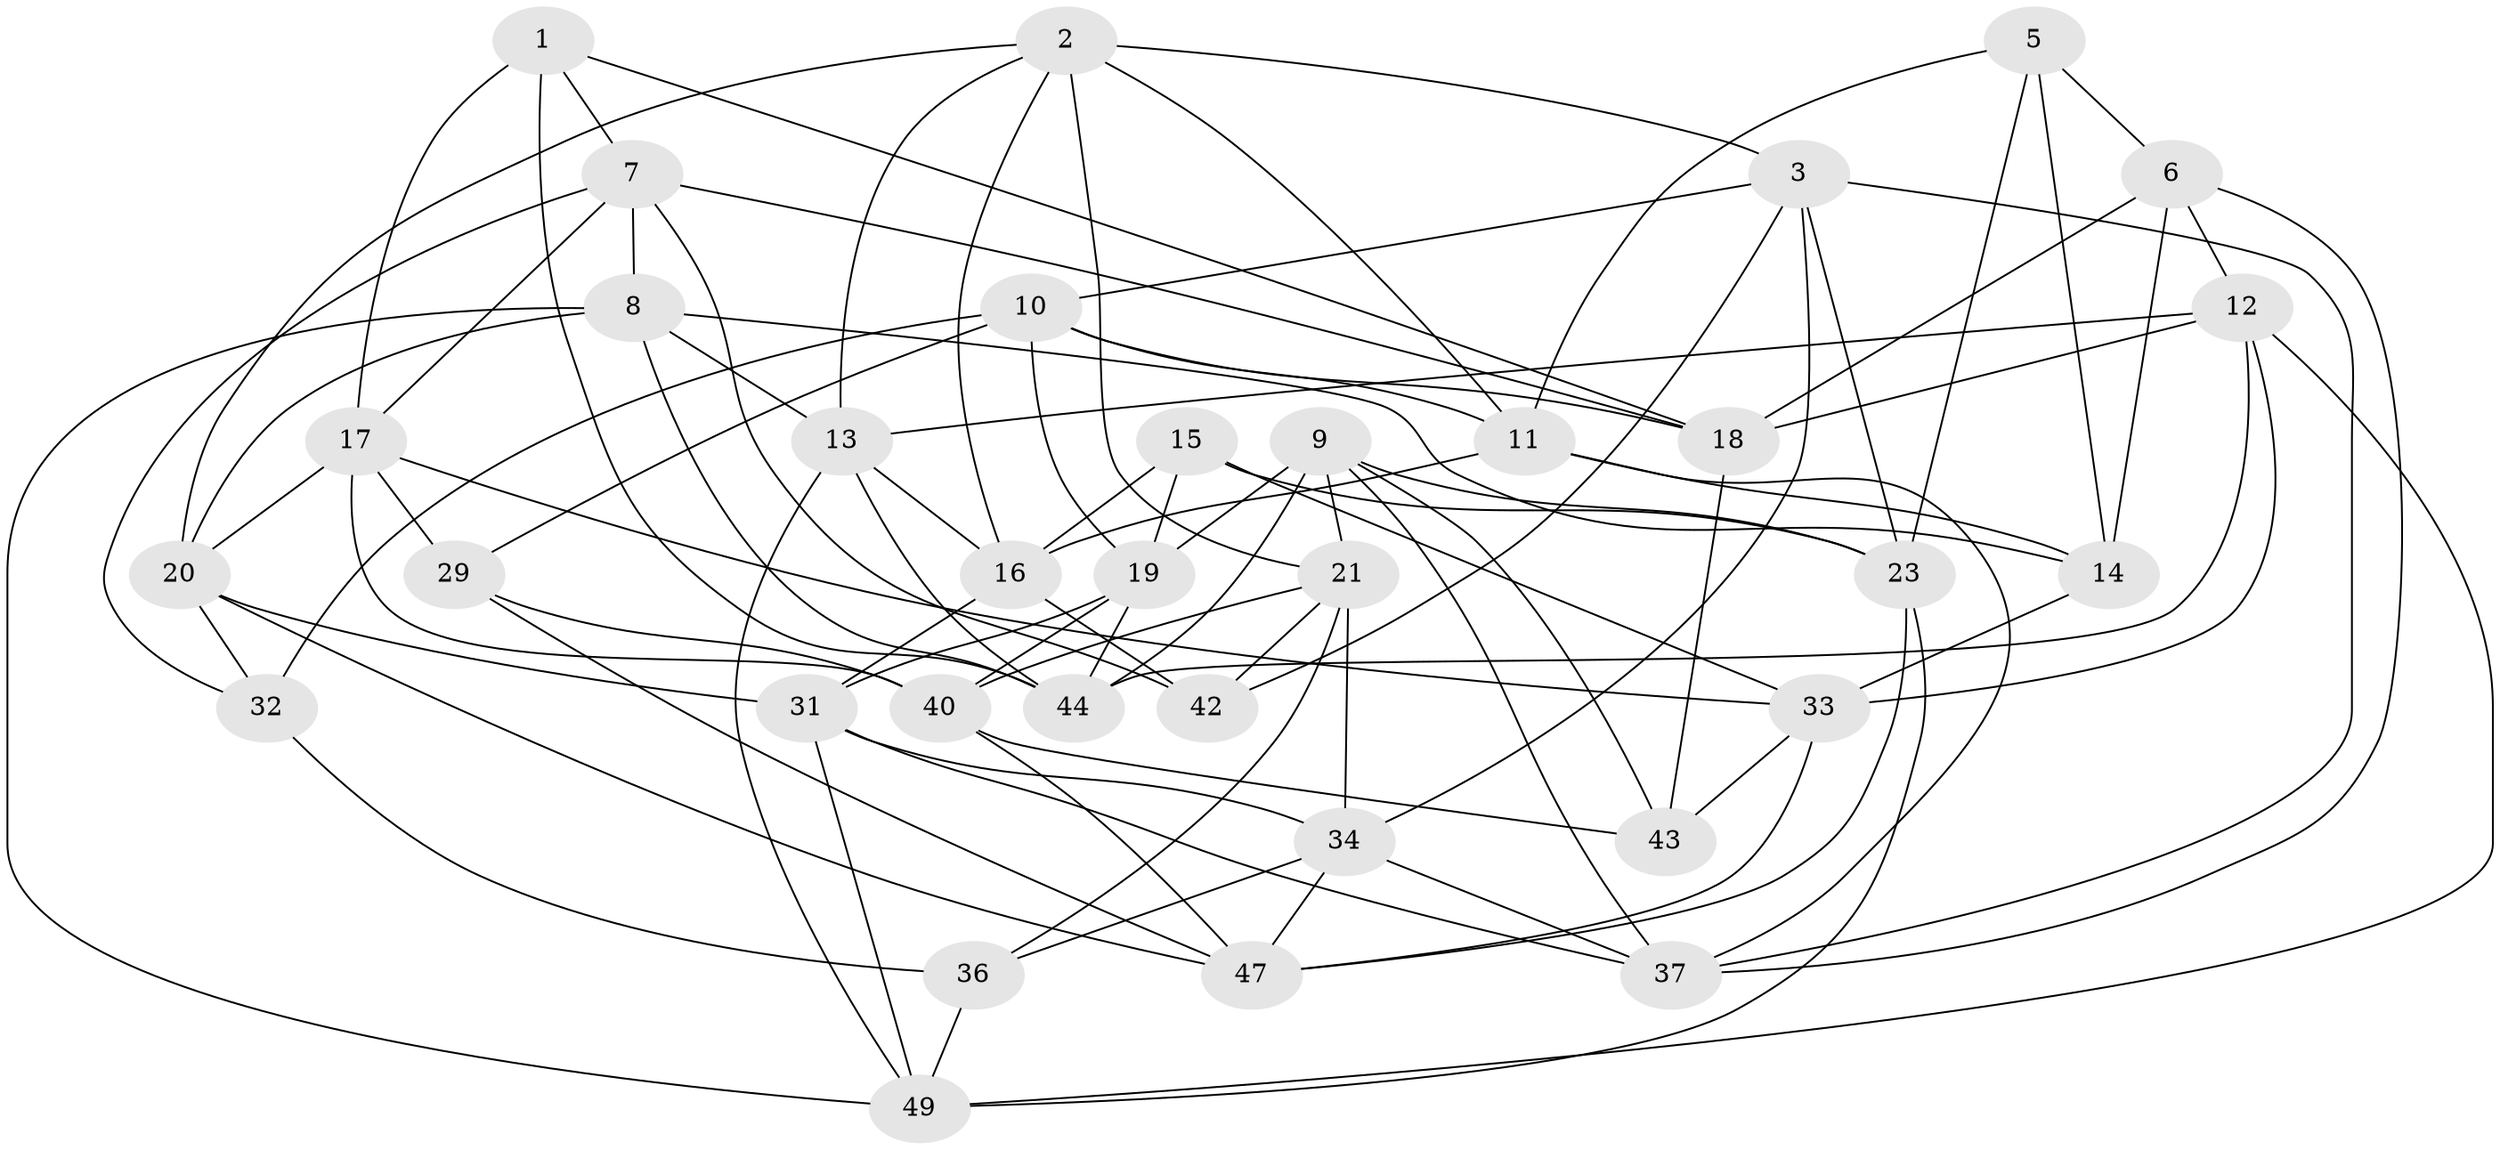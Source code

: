// Generated by graph-tools (version 1.1) at 2025/52/02/27/25 19:52:34]
// undirected, 34 vertices, 93 edges
graph export_dot {
graph [start="1"]
  node [color=gray90,style=filled];
  1;
  2 [super="+24"];
  3 [super="+4"];
  5;
  6 [super="+59"];
  7 [super="+26"];
  8 [super="+46"];
  9 [super="+28"];
  10 [super="+41"];
  11 [super="+39"];
  12 [super="+45"];
  13 [super="+27"];
  14 [super="+52"];
  15;
  16 [super="+56"];
  17 [super="+22"];
  18 [super="+25"];
  19 [super="+53"];
  20 [super="+57"];
  21 [super="+30"];
  23 [super="+54"];
  29;
  31 [super="+50"];
  32;
  33 [super="+35"];
  34 [super="+38"];
  36;
  37 [super="+55"];
  40 [super="+48"];
  42;
  43;
  44 [super="+58"];
  47 [super="+51"];
  49 [super="+60"];
  1 -- 7;
  1 -- 17;
  1 -- 44;
  1 -- 18;
  2 -- 3;
  2 -- 20;
  2 -- 16;
  2 -- 11;
  2 -- 21;
  2 -- 13;
  3 -- 42;
  3 -- 34;
  3 -- 10;
  3 -- 37;
  3 -- 23;
  5 -- 6;
  5 -- 11;
  5 -- 14;
  5 -- 23;
  6 -- 37;
  6 -- 14 [weight=2];
  6 -- 18;
  6 -- 12;
  7 -- 17;
  7 -- 32;
  7 -- 42;
  7 -- 18;
  7 -- 8;
  8 -- 14;
  8 -- 13;
  8 -- 44;
  8 -- 49;
  8 -- 20;
  9 -- 19;
  9 -- 23;
  9 -- 37;
  9 -- 43;
  9 -- 21;
  9 -- 44;
  10 -- 29;
  10 -- 19;
  10 -- 32;
  10 -- 18;
  10 -- 11;
  11 -- 16;
  11 -- 37;
  11 -- 14;
  12 -- 18;
  12 -- 33;
  12 -- 44;
  12 -- 49;
  12 -- 13;
  13 -- 49;
  13 -- 44;
  13 -- 16;
  14 -- 33;
  15 -- 33;
  15 -- 16;
  15 -- 23;
  15 -- 19;
  16 -- 42;
  16 -- 31;
  17 -- 20;
  17 -- 40;
  17 -- 29;
  17 -- 33;
  18 -- 43;
  19 -- 40;
  19 -- 44;
  19 -- 31;
  20 -- 32;
  20 -- 47;
  20 -- 31;
  21 -- 42;
  21 -- 36;
  21 -- 40;
  21 -- 34;
  23 -- 47;
  23 -- 49;
  29 -- 47;
  29 -- 40;
  31 -- 37;
  31 -- 49;
  31 -- 34;
  32 -- 36;
  33 -- 47;
  33 -- 43;
  34 -- 36;
  34 -- 37;
  34 -- 47;
  36 -- 49;
  40 -- 43;
  40 -- 47;
}
